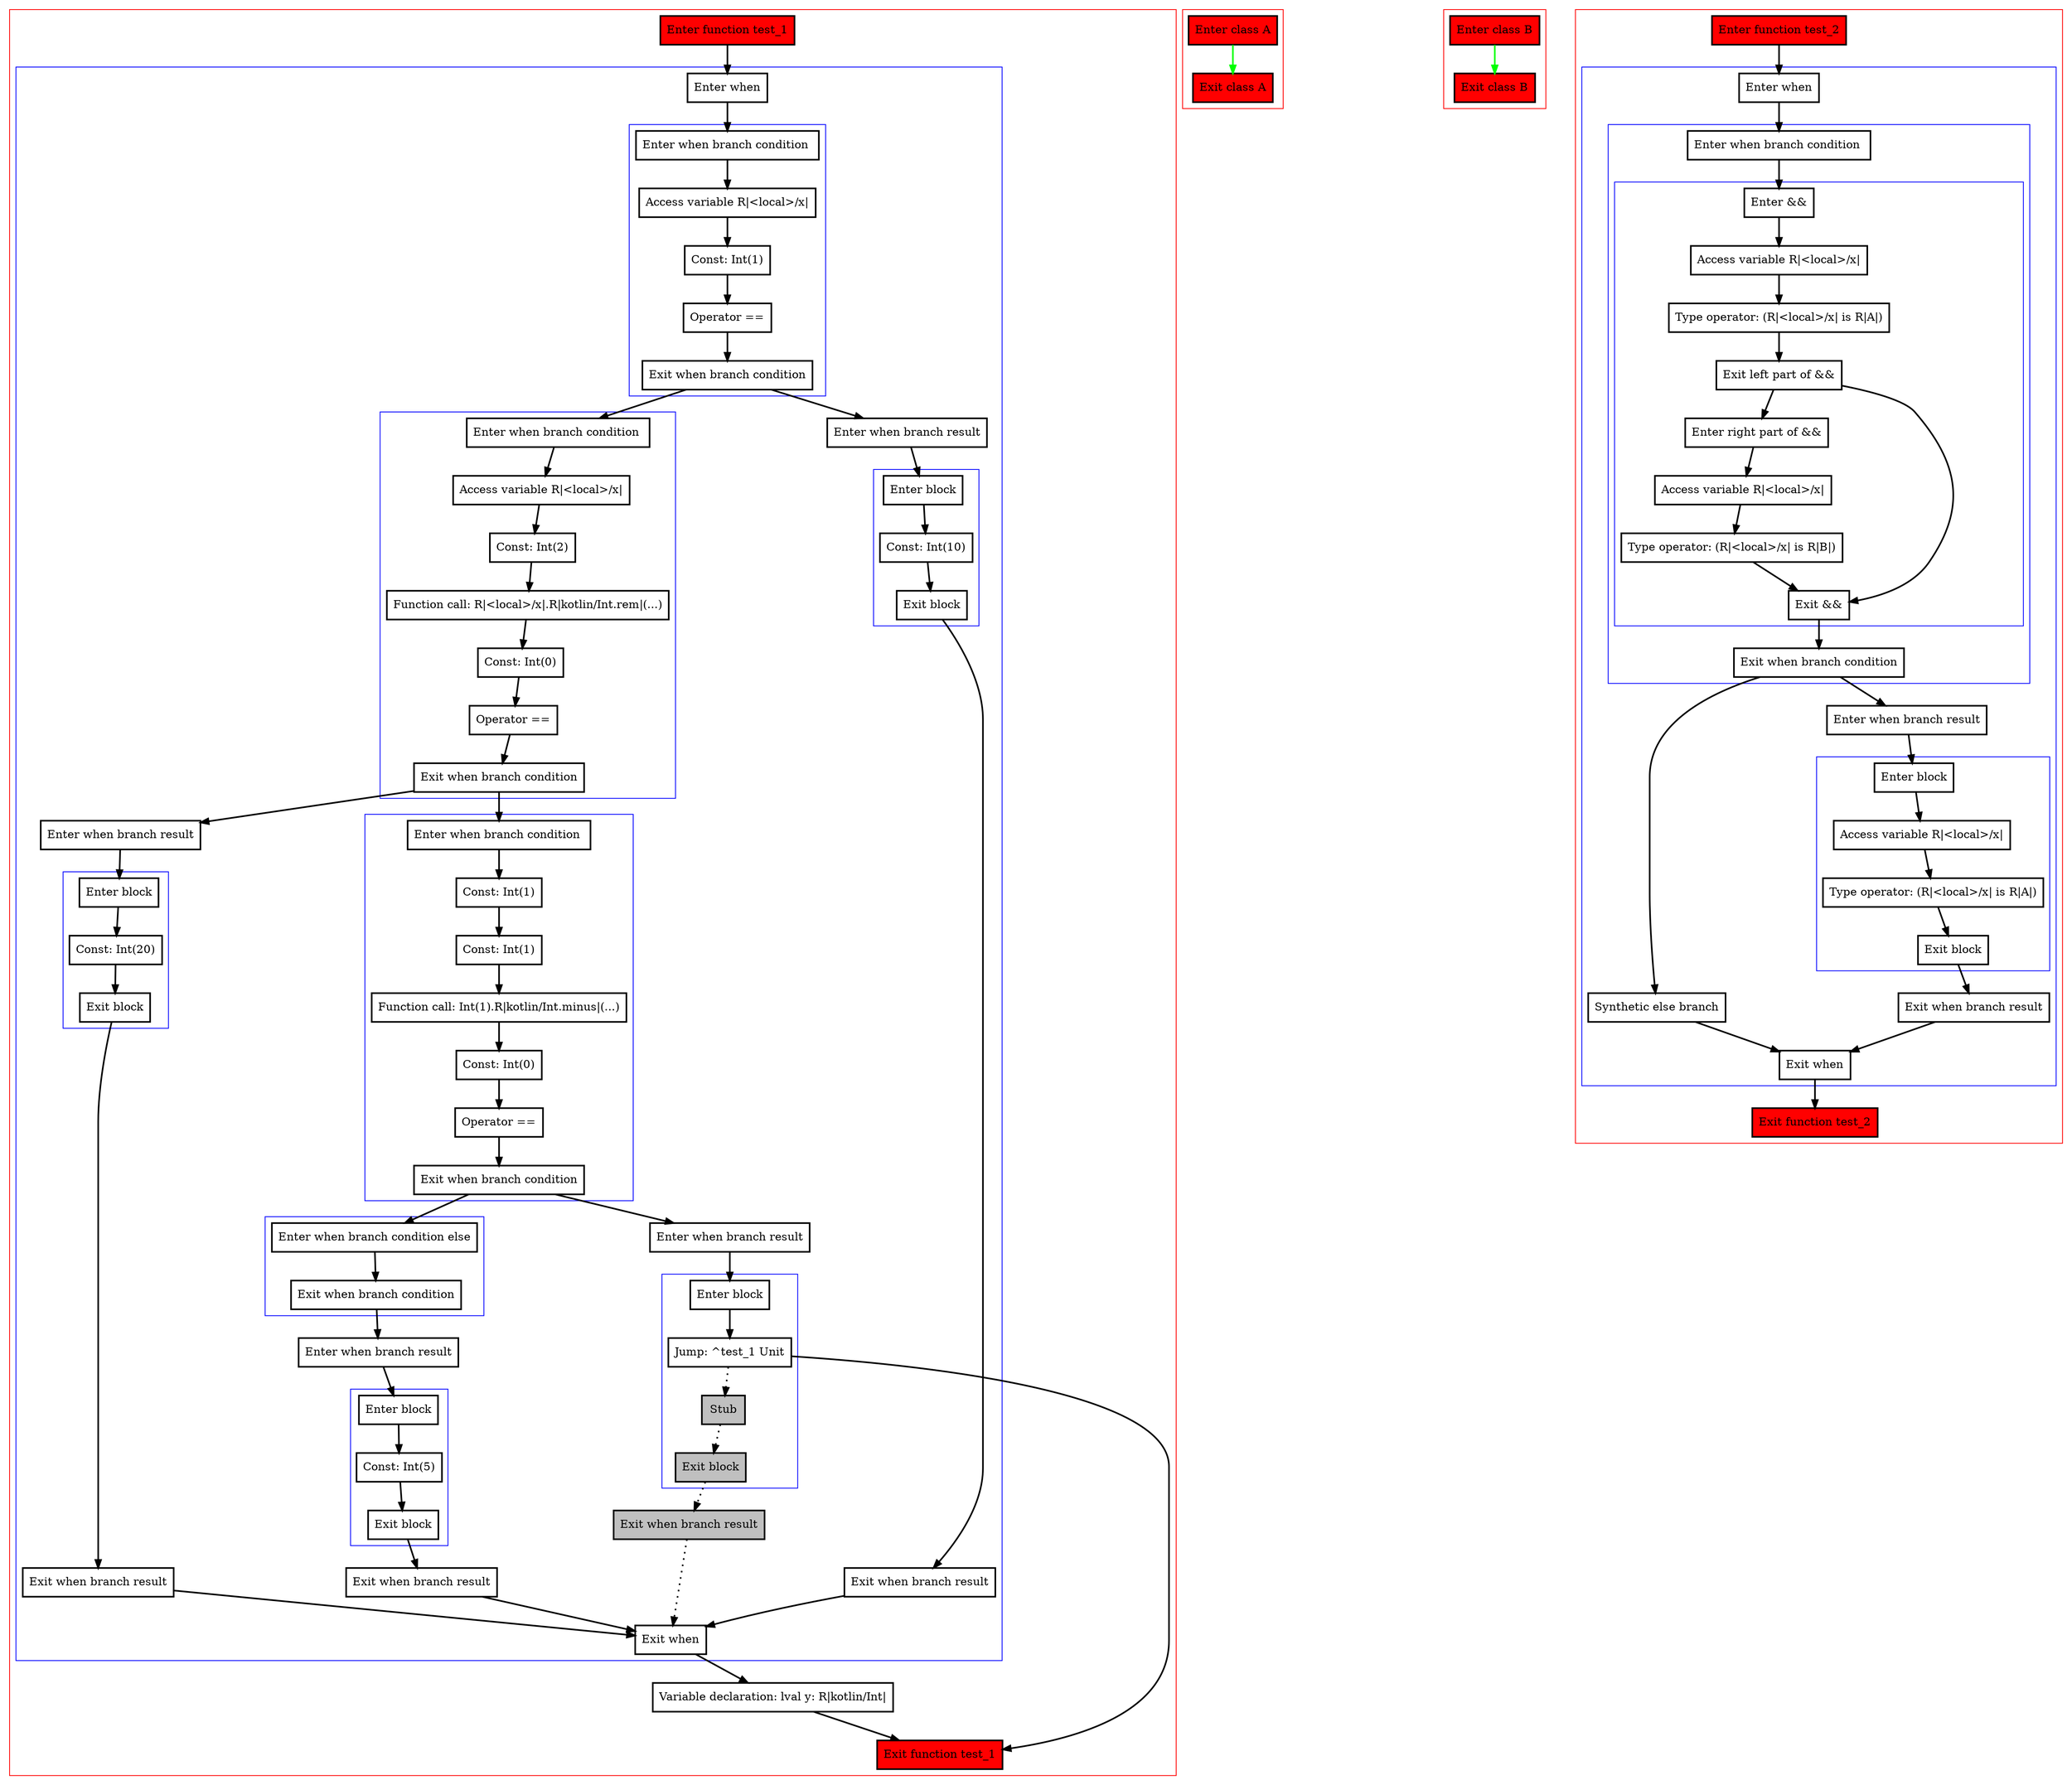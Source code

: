 digraph when_kt {
    graph [nodesep=3]
    node [shape=box penwidth=2]
    edge [penwidth=2]

    subgraph cluster_0 {
        color=red
        0 [label="Enter function test_1" style="filled" fillcolor=red];
        subgraph cluster_1 {
            color=blue
            2 [label="Enter when"];
            subgraph cluster_2 {
                color=blue
                4 [label="Enter when branch condition "];
                5 [label="Access variable R|<local>/x|"];
                6 [label="Const: Int(1)"];
                7 [label="Operator =="];
                8 [label="Exit when branch condition"];
            }
            subgraph cluster_3 {
                color=blue
                14 [label="Enter when branch condition "];
                15 [label="Access variable R|<local>/x|"];
                16 [label="Const: Int(2)"];
                17 [label="Function call: R|<local>/x|.R|kotlin/Int.rem|(...)"];
                18 [label="Const: Int(0)"];
                19 [label="Operator =="];
                20 [label="Exit when branch condition"];
            }
            subgraph cluster_4 {
                color=blue
                26 [label="Enter when branch condition "];
                27 [label="Const: Int(1)"];
                28 [label="Const: Int(1)"];
                29 [label="Function call: Int(1).R|kotlin/Int.minus|(...)"];
                30 [label="Const: Int(0)"];
                31 [label="Operator =="];
                32 [label="Exit when branch condition"];
            }
            subgraph cluster_5 {
                color=blue
                39 [label="Enter when branch condition else"];
                40 [label="Exit when branch condition"];
            }
            41 [label="Enter when branch result"];
            subgraph cluster_6 {
                color=blue
                42 [label="Enter block"];
                43 [label="Const: Int(5)"];
                44 [label="Exit block"];
            }
            45 [label="Exit when branch result"];
            33 [label="Enter when branch result"];
            subgraph cluster_7 {
                color=blue
                34 [label="Enter block"];
                35 [label="Jump: ^test_1 Unit"];
                36 [label="Stub" style="filled" fillcolor=gray];
                37 [label="Exit block" style="filled" fillcolor=gray];
            }
            38 [label="Exit when branch result" style="filled" fillcolor=gray];
            21 [label="Enter when branch result"];
            subgraph cluster_8 {
                color=blue
                22 [label="Enter block"];
                23 [label="Const: Int(20)"];
                24 [label="Exit block"];
            }
            25 [label="Exit when branch result"];
            9 [label="Enter when branch result"];
            subgraph cluster_9 {
                color=blue
                10 [label="Enter block"];
                11 [label="Const: Int(10)"];
                12 [label="Exit block"];
            }
            13 [label="Exit when branch result"];
            3 [label="Exit when"];
        }
        46 [label="Variable declaration: lval y: R|kotlin/Int|"];
        1 [label="Exit function test_1" style="filled" fillcolor=red];
    }
    0 -> {2};
    2 -> {4};
    3 -> {46};
    4 -> {5};
    5 -> {6};
    6 -> {7};
    7 -> {8};
    8 -> {9 14};
    9 -> {10};
    10 -> {11};
    11 -> {12};
    12 -> {13};
    13 -> {3};
    14 -> {15};
    15 -> {16};
    16 -> {17};
    17 -> {18};
    18 -> {19};
    19 -> {20};
    20 -> {21 26};
    21 -> {22};
    22 -> {23};
    23 -> {24};
    24 -> {25};
    25 -> {3};
    26 -> {27};
    27 -> {28};
    28 -> {29};
    29 -> {30};
    30 -> {31};
    31 -> {32};
    32 -> {33 39};
    33 -> {34};
    34 -> {35};
    35 -> {1};
    35 -> {36} [style=dotted];
    36 -> {37} [style=dotted];
    37 -> {38} [style=dotted];
    38 -> {3} [style=dotted];
    39 -> {40};
    40 -> {41};
    41 -> {42};
    42 -> {43};
    43 -> {44};
    44 -> {45};
    45 -> {3};
    46 -> {1};

    subgraph cluster_10 {
        color=red
        47 [label="Enter class A" style="filled" fillcolor=red];
        48 [label="Exit class A" style="filled" fillcolor=red];
    }
    47 -> {48} [color=green];

    subgraph cluster_11 {
        color=red
        49 [label="Enter class B" style="filled" fillcolor=red];
        50 [label="Exit class B" style="filled" fillcolor=red];
    }
    49 -> {50} [color=green];

    subgraph cluster_12 {
        color=red
        51 [label="Enter function test_2" style="filled" fillcolor=red];
        subgraph cluster_13 {
            color=blue
            53 [label="Enter when"];
            subgraph cluster_14 {
                color=blue
                55 [label="Enter when branch condition "];
                subgraph cluster_15 {
                    color=blue
                    57 [label="Enter &&"];
                    58 [label="Access variable R|<local>/x|"];
                    59 [label="Type operator: (R|<local>/x| is R|A|)"];
                    60 [label="Exit left part of &&"];
                    61 [label="Enter right part of &&"];
                    62 [label="Access variable R|<local>/x|"];
                    63 [label="Type operator: (R|<local>/x| is R|B|)"];
                    56 [label="Exit &&"];
                }
                64 [label="Exit when branch condition"];
            }
            71 [label="Synthetic else branch"];
            65 [label="Enter when branch result"];
            subgraph cluster_16 {
                color=blue
                66 [label="Enter block"];
                67 [label="Access variable R|<local>/x|"];
                68 [label="Type operator: (R|<local>/x| is R|A|)"];
                69 [label="Exit block"];
            }
            70 [label="Exit when branch result"];
            54 [label="Exit when"];
        }
        52 [label="Exit function test_2" style="filled" fillcolor=red];
    }
    51 -> {53};
    53 -> {55};
    54 -> {52};
    55 -> {57};
    56 -> {64};
    57 -> {58};
    58 -> {59};
    59 -> {60};
    60 -> {56 61};
    61 -> {62};
    62 -> {63};
    63 -> {56};
    64 -> {65 71};
    65 -> {66};
    66 -> {67};
    67 -> {68};
    68 -> {69};
    69 -> {70};
    70 -> {54};
    71 -> {54};

}
